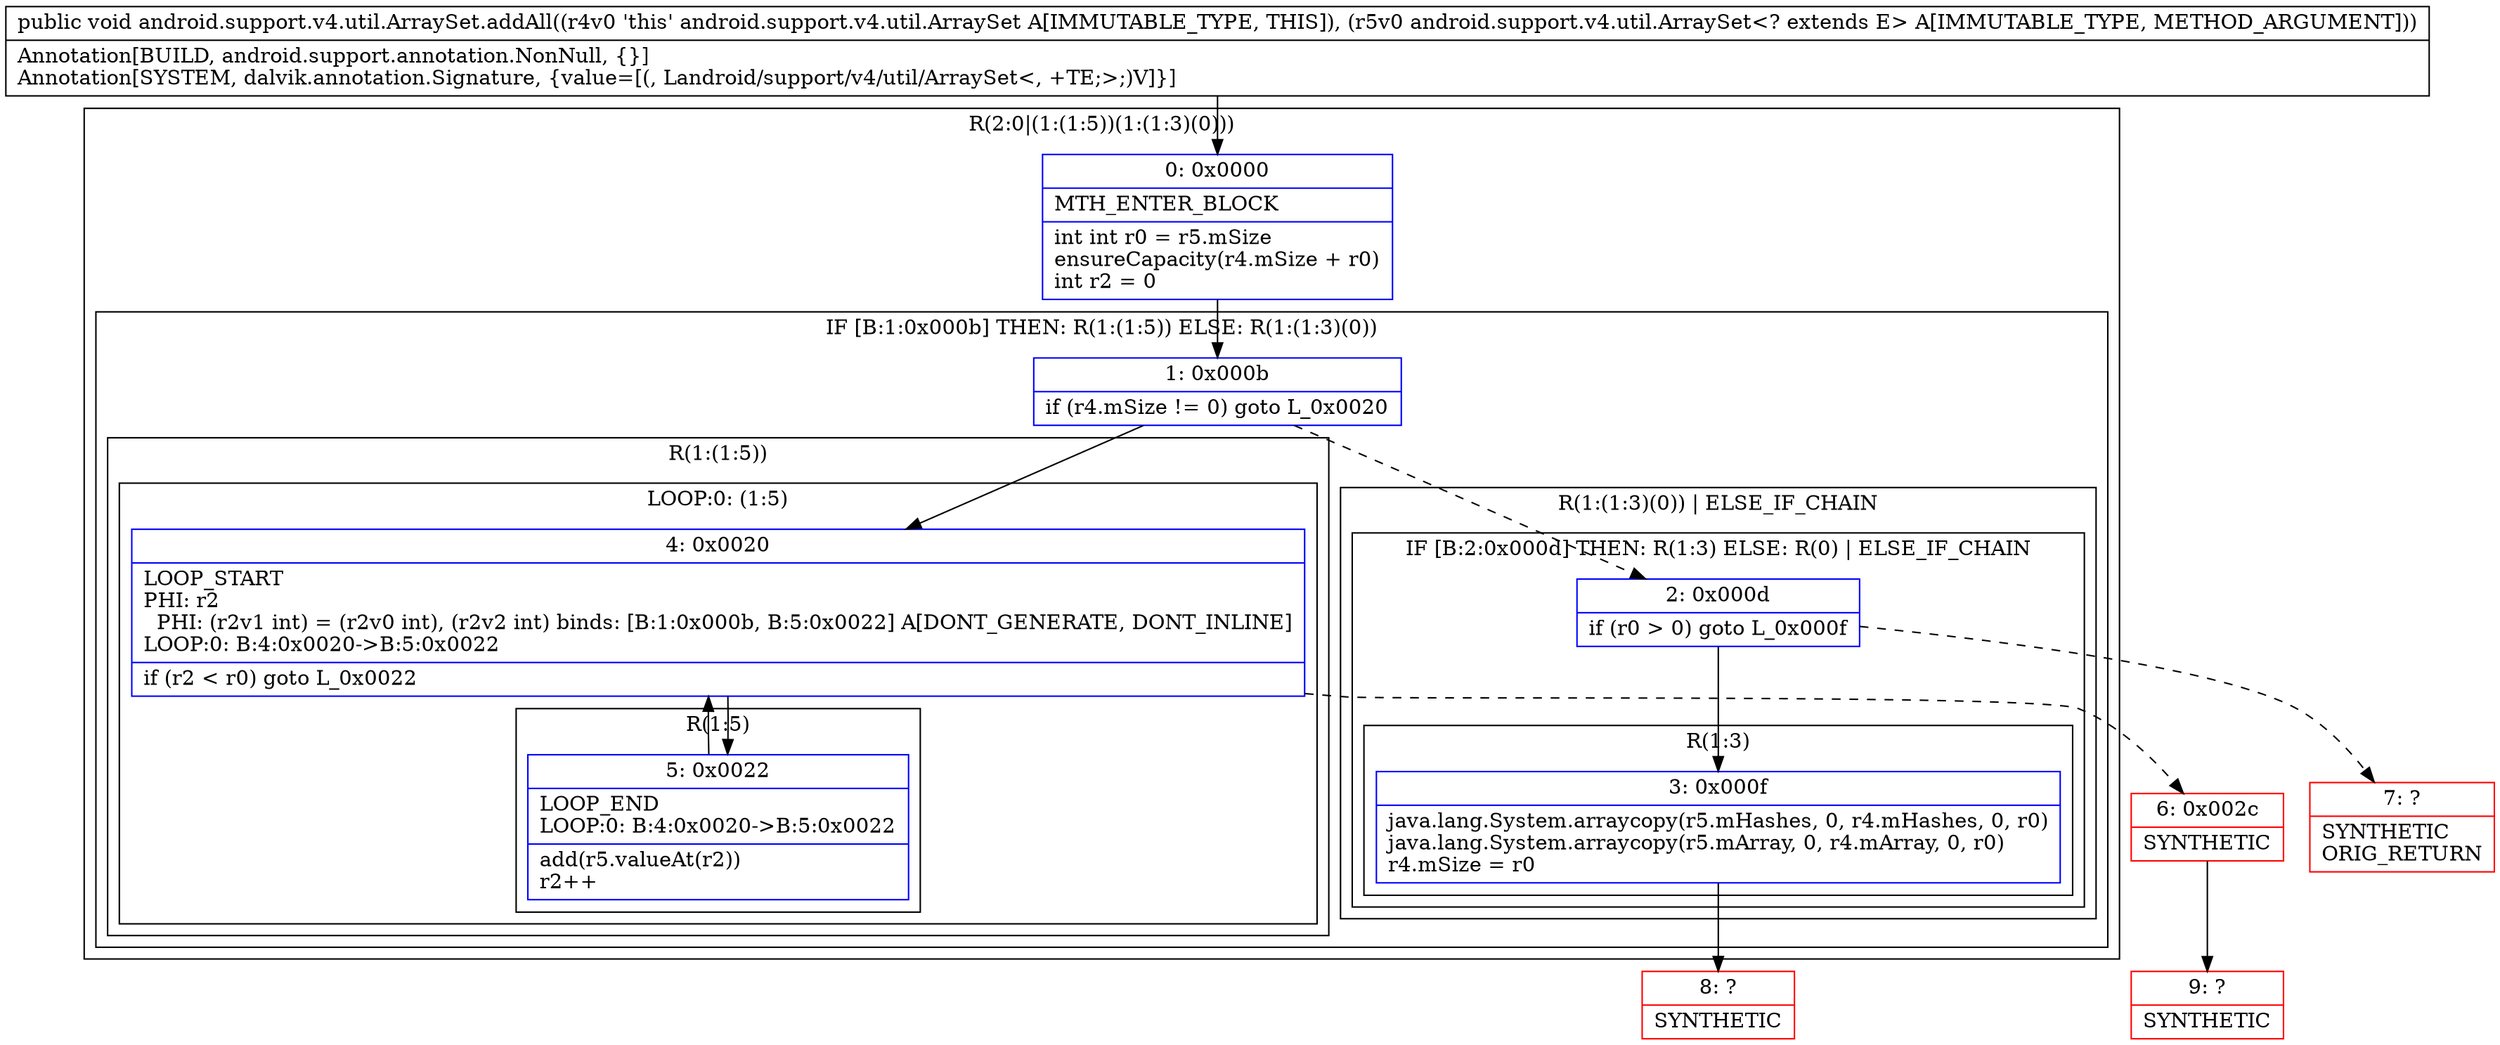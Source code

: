 digraph "CFG forandroid.support.v4.util.ArraySet.addAll(Landroid\/support\/v4\/util\/ArraySet;)V" {
subgraph cluster_Region_1597214806 {
label = "R(2:0|(1:(1:5))(1:(1:3)(0)))";
node [shape=record,color=blue];
Node_0 [shape=record,label="{0\:\ 0x0000|MTH_ENTER_BLOCK\l|int int r0 = r5.mSize\lensureCapacity(r4.mSize + r0)\lint r2 = 0\l}"];
subgraph cluster_IfRegion_265940734 {
label = "IF [B:1:0x000b] THEN: R(1:(1:5)) ELSE: R(1:(1:3)(0))";
node [shape=record,color=blue];
Node_1 [shape=record,label="{1\:\ 0x000b|if (r4.mSize != 0) goto L_0x0020\l}"];
subgraph cluster_Region_740923877 {
label = "R(1:(1:5))";
node [shape=record,color=blue];
subgraph cluster_LoopRegion_1950012439 {
label = "LOOP:0: (1:5)";
node [shape=record,color=blue];
Node_4 [shape=record,label="{4\:\ 0x0020|LOOP_START\lPHI: r2 \l  PHI: (r2v1 int) = (r2v0 int), (r2v2 int) binds: [B:1:0x000b, B:5:0x0022] A[DONT_GENERATE, DONT_INLINE]\lLOOP:0: B:4:0x0020\-\>B:5:0x0022\l|if (r2 \< r0) goto L_0x0022\l}"];
subgraph cluster_Region_1032403124 {
label = "R(1:5)";
node [shape=record,color=blue];
Node_5 [shape=record,label="{5\:\ 0x0022|LOOP_END\lLOOP:0: B:4:0x0020\-\>B:5:0x0022\l|add(r5.valueAt(r2))\lr2++\l}"];
}
}
}
subgraph cluster_Region_146069542 {
label = "R(1:(1:3)(0)) | ELSE_IF_CHAIN\l";
node [shape=record,color=blue];
subgraph cluster_IfRegion_2113635994 {
label = "IF [B:2:0x000d] THEN: R(1:3) ELSE: R(0) | ELSE_IF_CHAIN\l";
node [shape=record,color=blue];
Node_2 [shape=record,label="{2\:\ 0x000d|if (r0 \> 0) goto L_0x000f\l}"];
subgraph cluster_Region_2122032653 {
label = "R(1:3)";
node [shape=record,color=blue];
Node_3 [shape=record,label="{3\:\ 0x000f|java.lang.System.arraycopy(r5.mHashes, 0, r4.mHashes, 0, r0)\ljava.lang.System.arraycopy(r5.mArray, 0, r4.mArray, 0, r0)\lr4.mSize = r0\l}"];
}
subgraph cluster_Region_1670299341 {
label = "R(0)";
node [shape=record,color=blue];
}
}
}
}
}
Node_6 [shape=record,color=red,label="{6\:\ 0x002c|SYNTHETIC\l}"];
Node_7 [shape=record,color=red,label="{7\:\ ?|SYNTHETIC\lORIG_RETURN\l}"];
Node_8 [shape=record,color=red,label="{8\:\ ?|SYNTHETIC\l}"];
Node_9 [shape=record,color=red,label="{9\:\ ?|SYNTHETIC\l}"];
MethodNode[shape=record,label="{public void android.support.v4.util.ArraySet.addAll((r4v0 'this' android.support.v4.util.ArraySet A[IMMUTABLE_TYPE, THIS]), (r5v0 android.support.v4.util.ArraySet\<? extends E\> A[IMMUTABLE_TYPE, METHOD_ARGUMENT]))  | Annotation[BUILD, android.support.annotation.NonNull, \{\}]\lAnnotation[SYSTEM, dalvik.annotation.Signature, \{value=[(, Landroid\/support\/v4\/util\/ArraySet\<, +TE;\>;)V]\}]\l}"];
MethodNode -> Node_0;
Node_0 -> Node_1;
Node_1 -> Node_2[style=dashed];
Node_1 -> Node_4;
Node_4 -> Node_5;
Node_4 -> Node_6[style=dashed];
Node_5 -> Node_4;
Node_2 -> Node_3;
Node_2 -> Node_7[style=dashed];
Node_3 -> Node_8;
Node_6 -> Node_9;
}

